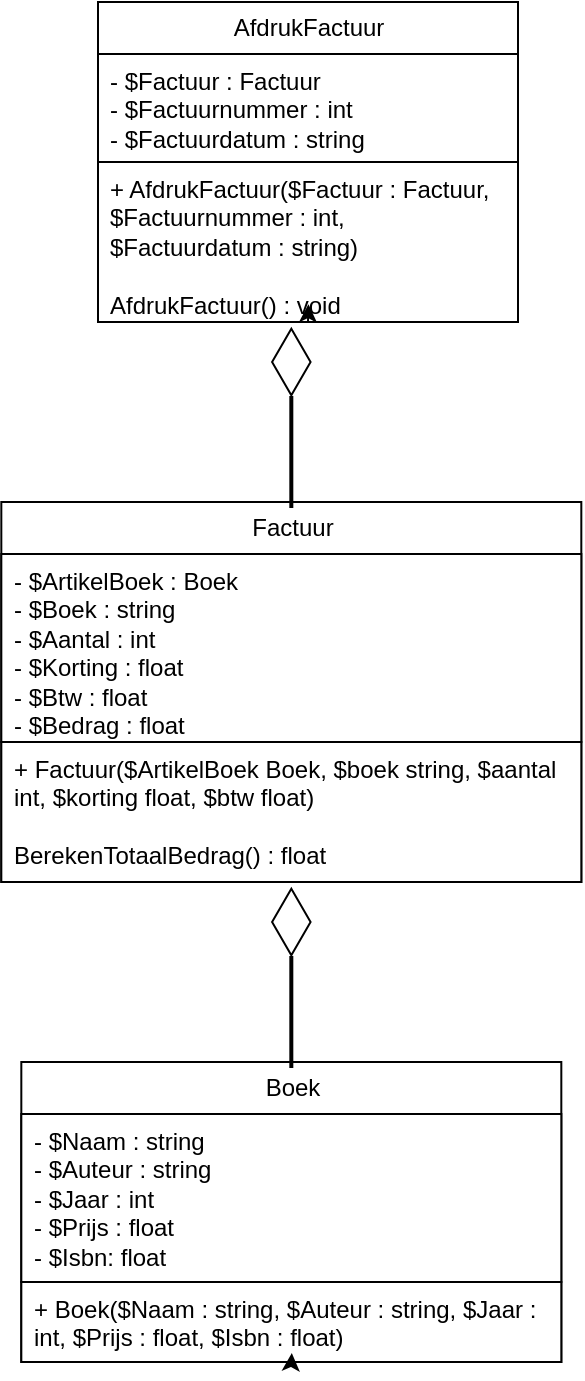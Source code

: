 <mxfile>
    <diagram id="bo_XjHe8VZCh_QMD3yil" name="Page-1">
        <mxGraphModel dx="1262" dy="717" grid="1" gridSize="10" guides="1" tooltips="1" connect="1" arrows="1" fold="1" page="1" pageScale="1" pageWidth="850" pageHeight="1100" background="#ffffff" math="0" shadow="0">
            <root>
                <mxCell id="0"/>
                <mxCell id="1" parent="0"/>
                <mxCell id="2" value="&lt;font color=&quot;#000000&quot; style=&quot;background-color: rgb(255, 255, 255);&quot;&gt;Factuur&lt;/font&gt;" style="swimlane;fontStyle=0;childLayout=stackLayout;horizontal=1;startSize=26;fillColor=#FFFFFF;horizontalStack=0;resizeParent=1;resizeParentMax=0;resizeLast=0;collapsible=1;marginBottom=0;html=1;strokeColor=#000000;shadow=0;glass=0;rounded=0;" parent="1" vertex="1">
                    <mxGeometry x="231.66" y="260" width="290" height="190" as="geometry"/>
                </mxCell>
                <mxCell id="3" value="&lt;font color=&quot;#000000&quot;&gt;- $ArtikelBoek : Boek&lt;br&gt;- $Boek : string&lt;br&gt;- $Aantal : int&lt;br&gt;- $Korting : float&lt;br&gt;- $Btw : float&lt;br&gt;- $Bedrag : float&lt;/font&gt;" style="text;strokeColor=#000000;fillColor=#FFFFFF;align=left;verticalAlign=top;spacingLeft=4;spacingRight=4;overflow=hidden;rotatable=0;points=[[0,0.5],[1,0.5]];portConstraint=eastwest;whiteSpace=wrap;html=1;" parent="2" vertex="1">
                    <mxGeometry y="26" width="290" height="94" as="geometry"/>
                </mxCell>
                <mxCell id="4" value="&lt;font color=&quot;#000000&quot;&gt;+ Factuur($&lt;/font&gt;&lt;span style=&quot;color: rgb(0, 0, 0);&quot;&gt;ArtikelBoek&amp;nbsp;&lt;/span&gt;&lt;font color=&quot;#000000&quot;&gt;Boek, $boek string, $aantal int, $korting float, $btw float)&lt;br&gt;&lt;br&gt;BerekenTotaalBedrag() : float&lt;br&gt;&lt;/font&gt;" style="text;strokeColor=#000000;fillColor=#FFFFFF;align=left;verticalAlign=top;spacingLeft=4;spacingRight=4;overflow=hidden;rotatable=0;points=[[0,0.5],[1,0.5]];portConstraint=eastwest;whiteSpace=wrap;html=1;" parent="2" vertex="1">
                    <mxGeometry y="120" width="290" height="70" as="geometry"/>
                </mxCell>
                <mxCell id="10" value="&lt;font color=&quot;#000000&quot; style=&quot;background-color: rgb(255, 255, 255);&quot;&gt;Boek&lt;/font&gt;" style="swimlane;fontStyle=0;childLayout=stackLayout;horizontal=1;startSize=26;fillColor=#FFFFFF;horizontalStack=0;resizeParent=1;resizeParentMax=0;resizeLast=0;collapsible=1;marginBottom=0;html=1;strokeColor=#000000;shadow=0;glass=0;rounded=0;" parent="1" vertex="1">
                    <mxGeometry x="241.66" y="540" width="270" height="150" as="geometry"/>
                </mxCell>
                <mxCell id="11" value="&lt;font color=&quot;#000000&quot;&gt;- $Naam : string&amp;nbsp; &lt;br&gt;- $Auteur : string &lt;br&gt;- $Jaar : int&amp;nbsp; &lt;br&gt;- $Prijs : float &lt;br&gt;- $Isbn: float&lt;/font&gt;" style="text;strokeColor=#000000;fillColor=#FFFFFF;align=left;verticalAlign=top;spacingLeft=4;spacingRight=4;overflow=hidden;rotatable=0;points=[[0,0.5],[1,0.5]];portConstraint=eastwest;whiteSpace=wrap;html=1;" parent="10" vertex="1">
                    <mxGeometry y="26" width="270" height="84" as="geometry"/>
                </mxCell>
                <mxCell id="12" value="&lt;font color=&quot;#000000&quot;&gt;+ Boek(&lt;/font&gt;&lt;span style=&quot;color: rgb(0, 0, 0);&quot;&gt;$Naam : string,&lt;/span&gt;&lt;span style=&quot;color: rgb(0, 0, 0);&quot;&gt;&amp;nbsp;$Auteur : string,&amp;nbsp;&lt;/span&gt;&lt;span style=&quot;color: rgb(0, 0, 0);&quot;&gt;$Jaar : int,&amp;nbsp;&lt;/span&gt;&lt;span style=&quot;color: rgb(0, 0, 0);&quot;&gt;$Prijs : float&lt;/span&gt;&lt;span style=&quot;color: rgb(0, 0, 0);&quot;&gt;, $Isbn : float&lt;/span&gt;&lt;font color=&quot;#000000&quot;&gt;)&lt;br&gt;&lt;/font&gt;" style="text;strokeColor=#000000;fillColor=#FFFFFF;align=left;verticalAlign=top;spacingLeft=4;spacingRight=4;overflow=hidden;rotatable=0;points=[[0,0.5],[1,0.5]];portConstraint=eastwest;whiteSpace=wrap;html=1;" parent="10" vertex="1">
                    <mxGeometry y="110" width="270" height="40" as="geometry"/>
                </mxCell>
                <mxCell id="13" style="edgeStyle=none;html=1;exitX=0.5;exitY=1;exitDx=0;exitDy=0;entryX=0.501;entryY=0.889;entryDx=0;entryDy=0;entryPerimeter=0;" parent="10" source="10" target="12" edge="1">
                    <mxGeometry relative="1" as="geometry"/>
                </mxCell>
                <mxCell id="14" value="&lt;font color=&quot;#000000&quot; style=&quot;background-color: rgb(255, 255, 255);&quot;&gt;AfdrukFactuur&lt;/font&gt;" style="swimlane;fontStyle=0;childLayout=stackLayout;horizontal=1;startSize=26;fillColor=#FFFFFF;horizontalStack=0;resizeParent=1;resizeParentMax=0;resizeLast=0;collapsible=1;marginBottom=0;html=1;strokeColor=#000000;shadow=0;glass=0;rounded=0;" parent="1" vertex="1">
                    <mxGeometry x="280" y="10" width="210" height="160" as="geometry"/>
                </mxCell>
                <mxCell id="15" value="&lt;font color=&quot;#000000&quot;&gt;- $Factuur : Factuur&lt;br&gt;- $Factuurnummer : int&lt;br&gt;- $Factuurdatum : string&lt;/font&gt;" style="text;strokeColor=#000000;fillColor=#FFFFFF;align=left;verticalAlign=top;spacingLeft=4;spacingRight=4;overflow=hidden;rotatable=0;points=[[0,0.5],[1,0.5]];portConstraint=eastwest;whiteSpace=wrap;html=1;" parent="14" vertex="1">
                    <mxGeometry y="26" width="210" height="54" as="geometry"/>
                </mxCell>
                <mxCell id="16" value="&lt;font color=&quot;#000000&quot;&gt;+ AfdrukFactuur($Factuur : Factuur,&lt;br&gt;$Factuurnummer : int,&lt;br&gt;$Factuurdatum : string)&lt;br&gt;&lt;br&gt;AfdrukFactuur() : void&lt;br&gt;&lt;/font&gt;" style="text;strokeColor=#000000;fillColor=#FFFFFF;align=left;verticalAlign=top;spacingLeft=4;spacingRight=4;overflow=hidden;rotatable=0;points=[[0,0.5],[1,0.5]];portConstraint=eastwest;whiteSpace=wrap;html=1;" parent="14" vertex="1">
                    <mxGeometry y="80" width="210" height="80" as="geometry"/>
                </mxCell>
                <mxCell id="17" style="edgeStyle=none;html=1;exitX=0.5;exitY=1;exitDx=0;exitDy=0;entryX=0.501;entryY=0.889;entryDx=0;entryDy=0;entryPerimeter=0;" parent="14" source="14" target="16" edge="1">
                    <mxGeometry relative="1" as="geometry"/>
                </mxCell>
                <mxCell id="18" value="" style="html=1;whiteSpace=wrap;aspect=fixed;shape=isoRectangle;strokeColor=#000000;rotation=-90;" parent="1" vertex="1">
                    <mxGeometry x="360" y="180" width="33.33" height="20" as="geometry"/>
                </mxCell>
                <mxCell id="21" value="" style="line;strokeWidth=2;html=1;strokeColor=#000000;rotation=-90;" parent="1" vertex="1">
                    <mxGeometry x="348.66" y="230" width="56" height="10" as="geometry"/>
                </mxCell>
                <mxCell id="26" value="" style="line;strokeWidth=2;html=1;strokeColor=#000000;rotation=-90;" vertex="1" parent="1">
                    <mxGeometry x="348.66" y="510" width="56" height="10" as="geometry"/>
                </mxCell>
                <mxCell id="27" value="" style="html=1;whiteSpace=wrap;aspect=fixed;shape=isoRectangle;strokeColor=#000000;rotation=-90;" vertex="1" parent="1">
                    <mxGeometry x="360" y="460" width="33.33" height="20" as="geometry"/>
                </mxCell>
            </root>
        </mxGraphModel>
    </diagram>
</mxfile>